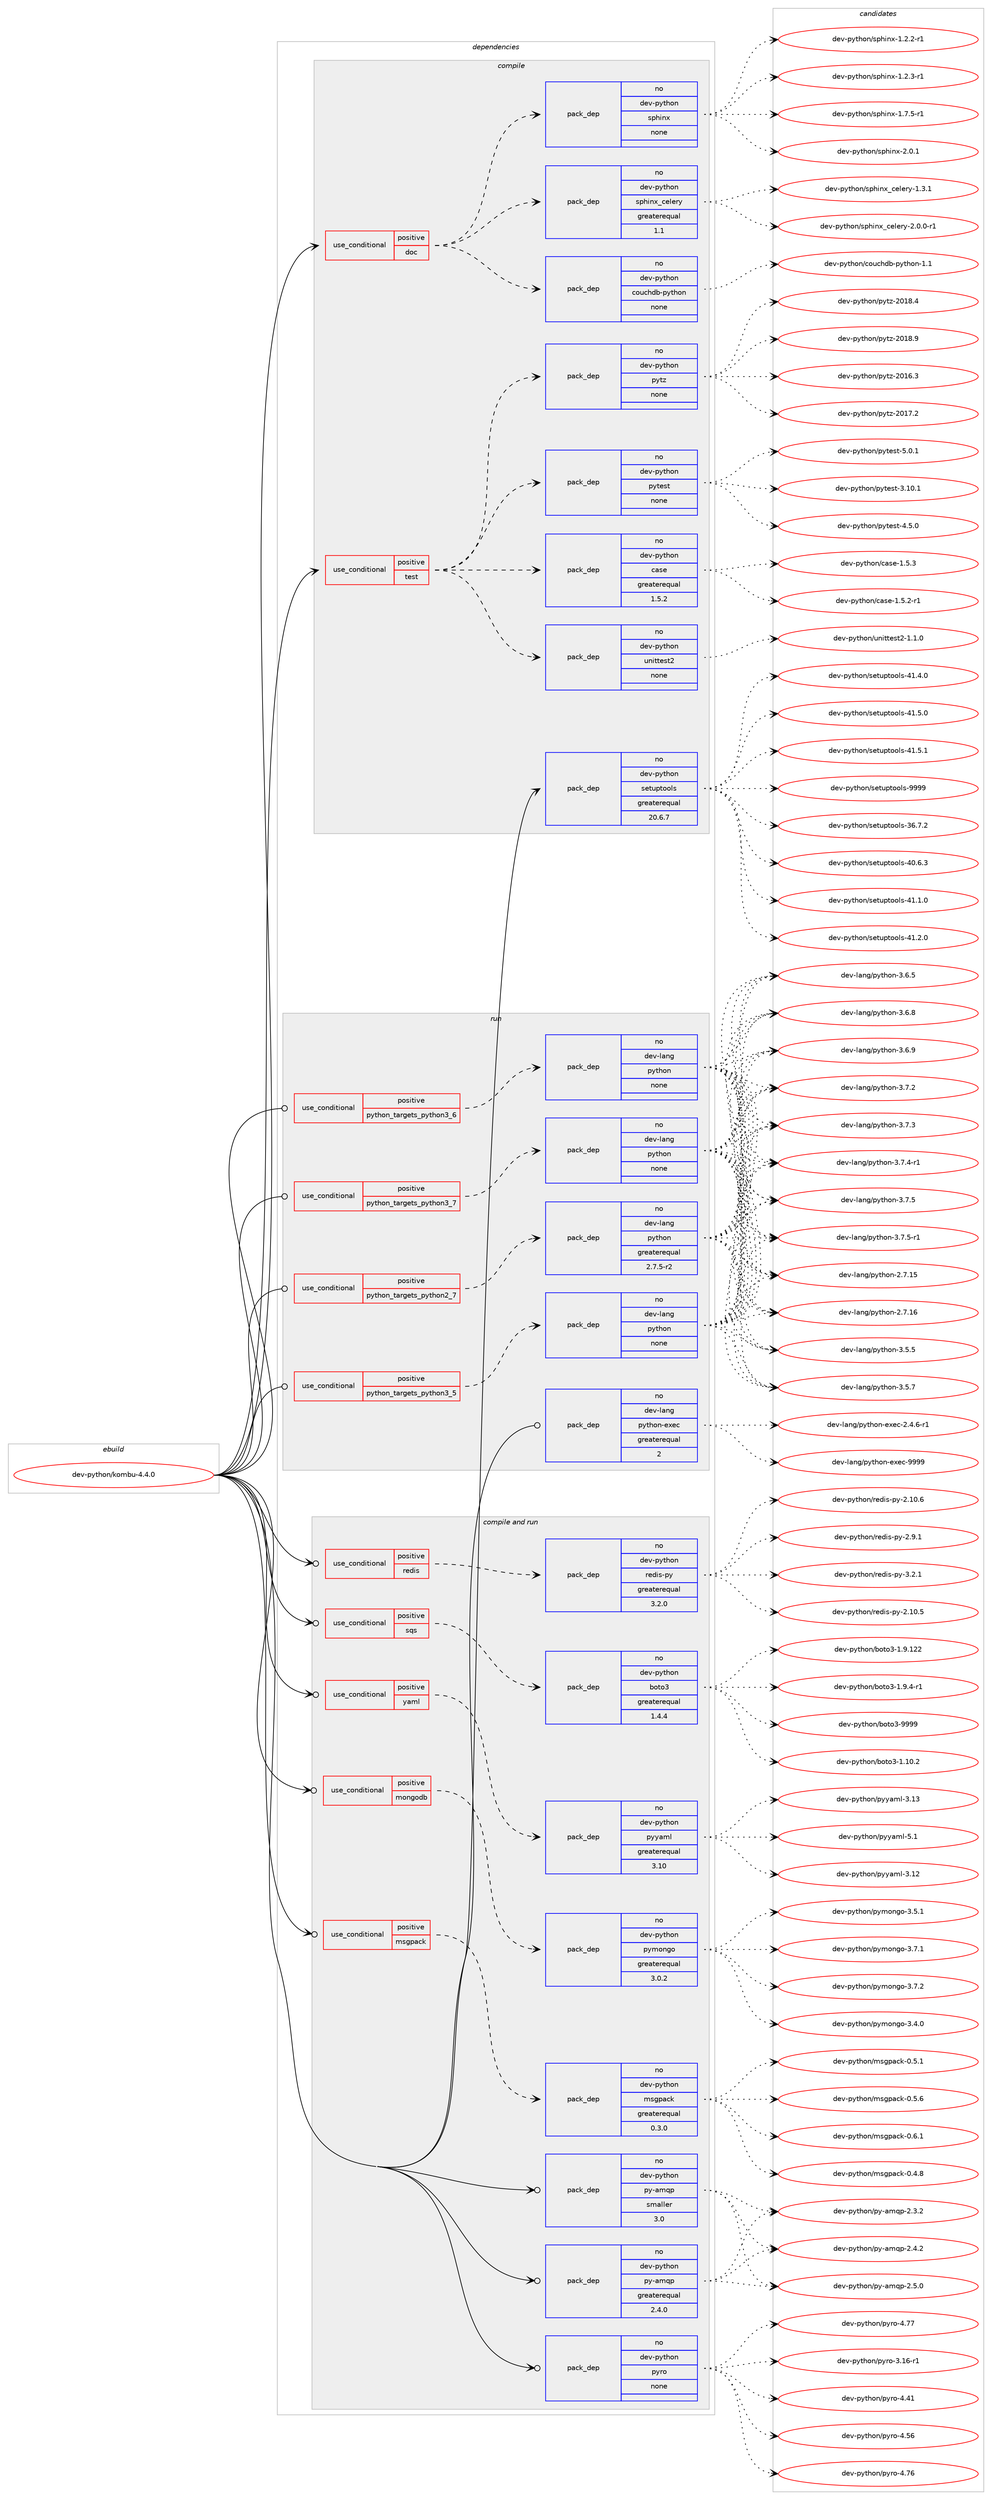 digraph prolog {

# *************
# Graph options
# *************

newrank=true;
concentrate=true;
compound=true;
graph [rankdir=LR,fontname=Helvetica,fontsize=10,ranksep=1.5];#, ranksep=2.5, nodesep=0.2];
edge  [arrowhead=vee];
node  [fontname=Helvetica,fontsize=10];

# **********
# The ebuild
# **********

subgraph cluster_leftcol {
color=gray;
rank=same;
label=<<i>ebuild</i>>;
id [label="dev-python/kombu-4.4.0", color=red, width=4, href="../dev-python/kombu-4.4.0.svg"];
}

# ****************
# The dependencies
# ****************

subgraph cluster_midcol {
color=gray;
label=<<i>dependencies</i>>;
subgraph cluster_compile {
fillcolor="#eeeeee";
style=filled;
label=<<i>compile</i>>;
subgraph cond141830 {
dependency612537 [label=<<TABLE BORDER="0" CELLBORDER="1" CELLSPACING="0" CELLPADDING="4"><TR><TD ROWSPAN="3" CELLPADDING="10">use_conditional</TD></TR><TR><TD>positive</TD></TR><TR><TD>doc</TD></TR></TABLE>>, shape=none, color=red];
subgraph pack458903 {
dependency612538 [label=<<TABLE BORDER="0" CELLBORDER="1" CELLSPACING="0" CELLPADDING="4" WIDTH="220"><TR><TD ROWSPAN="6" CELLPADDING="30">pack_dep</TD></TR><TR><TD WIDTH="110">no</TD></TR><TR><TD>dev-python</TD></TR><TR><TD>sphinx</TD></TR><TR><TD>none</TD></TR><TR><TD></TD></TR></TABLE>>, shape=none, color=blue];
}
dependency612537:e -> dependency612538:w [weight=20,style="dashed",arrowhead="vee"];
subgraph pack458904 {
dependency612539 [label=<<TABLE BORDER="0" CELLBORDER="1" CELLSPACING="0" CELLPADDING="4" WIDTH="220"><TR><TD ROWSPAN="6" CELLPADDING="30">pack_dep</TD></TR><TR><TD WIDTH="110">no</TD></TR><TR><TD>dev-python</TD></TR><TR><TD>couchdb-python</TD></TR><TR><TD>none</TD></TR><TR><TD></TD></TR></TABLE>>, shape=none, color=blue];
}
dependency612537:e -> dependency612539:w [weight=20,style="dashed",arrowhead="vee"];
subgraph pack458905 {
dependency612540 [label=<<TABLE BORDER="0" CELLBORDER="1" CELLSPACING="0" CELLPADDING="4" WIDTH="220"><TR><TD ROWSPAN="6" CELLPADDING="30">pack_dep</TD></TR><TR><TD WIDTH="110">no</TD></TR><TR><TD>dev-python</TD></TR><TR><TD>sphinx_celery</TD></TR><TR><TD>greaterequal</TD></TR><TR><TD>1.1</TD></TR></TABLE>>, shape=none, color=blue];
}
dependency612537:e -> dependency612540:w [weight=20,style="dashed",arrowhead="vee"];
}
id:e -> dependency612537:w [weight=20,style="solid",arrowhead="vee"];
subgraph cond141831 {
dependency612541 [label=<<TABLE BORDER="0" CELLBORDER="1" CELLSPACING="0" CELLPADDING="4"><TR><TD ROWSPAN="3" CELLPADDING="10">use_conditional</TD></TR><TR><TD>positive</TD></TR><TR><TD>test</TD></TR></TABLE>>, shape=none, color=red];
subgraph pack458906 {
dependency612542 [label=<<TABLE BORDER="0" CELLBORDER="1" CELLSPACING="0" CELLPADDING="4" WIDTH="220"><TR><TD ROWSPAN="6" CELLPADDING="30">pack_dep</TD></TR><TR><TD WIDTH="110">no</TD></TR><TR><TD>dev-python</TD></TR><TR><TD>case</TD></TR><TR><TD>greaterequal</TD></TR><TR><TD>1.5.2</TD></TR></TABLE>>, shape=none, color=blue];
}
dependency612541:e -> dependency612542:w [weight=20,style="dashed",arrowhead="vee"];
subgraph pack458907 {
dependency612543 [label=<<TABLE BORDER="0" CELLBORDER="1" CELLSPACING="0" CELLPADDING="4" WIDTH="220"><TR><TD ROWSPAN="6" CELLPADDING="30">pack_dep</TD></TR><TR><TD WIDTH="110">no</TD></TR><TR><TD>dev-python</TD></TR><TR><TD>pytest</TD></TR><TR><TD>none</TD></TR><TR><TD></TD></TR></TABLE>>, shape=none, color=blue];
}
dependency612541:e -> dependency612543:w [weight=20,style="dashed",arrowhead="vee"];
subgraph pack458908 {
dependency612544 [label=<<TABLE BORDER="0" CELLBORDER="1" CELLSPACING="0" CELLPADDING="4" WIDTH="220"><TR><TD ROWSPAN="6" CELLPADDING="30">pack_dep</TD></TR><TR><TD WIDTH="110">no</TD></TR><TR><TD>dev-python</TD></TR><TR><TD>pytz</TD></TR><TR><TD>none</TD></TR><TR><TD></TD></TR></TABLE>>, shape=none, color=blue];
}
dependency612541:e -> dependency612544:w [weight=20,style="dashed",arrowhead="vee"];
subgraph pack458909 {
dependency612545 [label=<<TABLE BORDER="0" CELLBORDER="1" CELLSPACING="0" CELLPADDING="4" WIDTH="220"><TR><TD ROWSPAN="6" CELLPADDING="30">pack_dep</TD></TR><TR><TD WIDTH="110">no</TD></TR><TR><TD>dev-python</TD></TR><TR><TD>unittest2</TD></TR><TR><TD>none</TD></TR><TR><TD></TD></TR></TABLE>>, shape=none, color=blue];
}
dependency612541:e -> dependency612545:w [weight=20,style="dashed",arrowhead="vee"];
}
id:e -> dependency612541:w [weight=20,style="solid",arrowhead="vee"];
subgraph pack458910 {
dependency612546 [label=<<TABLE BORDER="0" CELLBORDER="1" CELLSPACING="0" CELLPADDING="4" WIDTH="220"><TR><TD ROWSPAN="6" CELLPADDING="30">pack_dep</TD></TR><TR><TD WIDTH="110">no</TD></TR><TR><TD>dev-python</TD></TR><TR><TD>setuptools</TD></TR><TR><TD>greaterequal</TD></TR><TR><TD>20.6.7</TD></TR></TABLE>>, shape=none, color=blue];
}
id:e -> dependency612546:w [weight=20,style="solid",arrowhead="vee"];
}
subgraph cluster_compileandrun {
fillcolor="#eeeeee";
style=filled;
label=<<i>compile and run</i>>;
subgraph cond141832 {
dependency612547 [label=<<TABLE BORDER="0" CELLBORDER="1" CELLSPACING="0" CELLPADDING="4"><TR><TD ROWSPAN="3" CELLPADDING="10">use_conditional</TD></TR><TR><TD>positive</TD></TR><TR><TD>mongodb</TD></TR></TABLE>>, shape=none, color=red];
subgraph pack458911 {
dependency612548 [label=<<TABLE BORDER="0" CELLBORDER="1" CELLSPACING="0" CELLPADDING="4" WIDTH="220"><TR><TD ROWSPAN="6" CELLPADDING="30">pack_dep</TD></TR><TR><TD WIDTH="110">no</TD></TR><TR><TD>dev-python</TD></TR><TR><TD>pymongo</TD></TR><TR><TD>greaterequal</TD></TR><TR><TD>3.0.2</TD></TR></TABLE>>, shape=none, color=blue];
}
dependency612547:e -> dependency612548:w [weight=20,style="dashed",arrowhead="vee"];
}
id:e -> dependency612547:w [weight=20,style="solid",arrowhead="odotvee"];
subgraph cond141833 {
dependency612549 [label=<<TABLE BORDER="0" CELLBORDER="1" CELLSPACING="0" CELLPADDING="4"><TR><TD ROWSPAN="3" CELLPADDING="10">use_conditional</TD></TR><TR><TD>positive</TD></TR><TR><TD>msgpack</TD></TR></TABLE>>, shape=none, color=red];
subgraph pack458912 {
dependency612550 [label=<<TABLE BORDER="0" CELLBORDER="1" CELLSPACING="0" CELLPADDING="4" WIDTH="220"><TR><TD ROWSPAN="6" CELLPADDING="30">pack_dep</TD></TR><TR><TD WIDTH="110">no</TD></TR><TR><TD>dev-python</TD></TR><TR><TD>msgpack</TD></TR><TR><TD>greaterequal</TD></TR><TR><TD>0.3.0</TD></TR></TABLE>>, shape=none, color=blue];
}
dependency612549:e -> dependency612550:w [weight=20,style="dashed",arrowhead="vee"];
}
id:e -> dependency612549:w [weight=20,style="solid",arrowhead="odotvee"];
subgraph cond141834 {
dependency612551 [label=<<TABLE BORDER="0" CELLBORDER="1" CELLSPACING="0" CELLPADDING="4"><TR><TD ROWSPAN="3" CELLPADDING="10">use_conditional</TD></TR><TR><TD>positive</TD></TR><TR><TD>redis</TD></TR></TABLE>>, shape=none, color=red];
subgraph pack458913 {
dependency612552 [label=<<TABLE BORDER="0" CELLBORDER="1" CELLSPACING="0" CELLPADDING="4" WIDTH="220"><TR><TD ROWSPAN="6" CELLPADDING="30">pack_dep</TD></TR><TR><TD WIDTH="110">no</TD></TR><TR><TD>dev-python</TD></TR><TR><TD>redis-py</TD></TR><TR><TD>greaterequal</TD></TR><TR><TD>3.2.0</TD></TR></TABLE>>, shape=none, color=blue];
}
dependency612551:e -> dependency612552:w [weight=20,style="dashed",arrowhead="vee"];
}
id:e -> dependency612551:w [weight=20,style="solid",arrowhead="odotvee"];
subgraph cond141835 {
dependency612553 [label=<<TABLE BORDER="0" CELLBORDER="1" CELLSPACING="0" CELLPADDING="4"><TR><TD ROWSPAN="3" CELLPADDING="10">use_conditional</TD></TR><TR><TD>positive</TD></TR><TR><TD>sqs</TD></TR></TABLE>>, shape=none, color=red];
subgraph pack458914 {
dependency612554 [label=<<TABLE BORDER="0" CELLBORDER="1" CELLSPACING="0" CELLPADDING="4" WIDTH="220"><TR><TD ROWSPAN="6" CELLPADDING="30">pack_dep</TD></TR><TR><TD WIDTH="110">no</TD></TR><TR><TD>dev-python</TD></TR><TR><TD>boto3</TD></TR><TR><TD>greaterequal</TD></TR><TR><TD>1.4.4</TD></TR></TABLE>>, shape=none, color=blue];
}
dependency612553:e -> dependency612554:w [weight=20,style="dashed",arrowhead="vee"];
}
id:e -> dependency612553:w [weight=20,style="solid",arrowhead="odotvee"];
subgraph cond141836 {
dependency612555 [label=<<TABLE BORDER="0" CELLBORDER="1" CELLSPACING="0" CELLPADDING="4"><TR><TD ROWSPAN="3" CELLPADDING="10">use_conditional</TD></TR><TR><TD>positive</TD></TR><TR><TD>yaml</TD></TR></TABLE>>, shape=none, color=red];
subgraph pack458915 {
dependency612556 [label=<<TABLE BORDER="0" CELLBORDER="1" CELLSPACING="0" CELLPADDING="4" WIDTH="220"><TR><TD ROWSPAN="6" CELLPADDING="30">pack_dep</TD></TR><TR><TD WIDTH="110">no</TD></TR><TR><TD>dev-python</TD></TR><TR><TD>pyyaml</TD></TR><TR><TD>greaterequal</TD></TR><TR><TD>3.10</TD></TR></TABLE>>, shape=none, color=blue];
}
dependency612555:e -> dependency612556:w [weight=20,style="dashed",arrowhead="vee"];
}
id:e -> dependency612555:w [weight=20,style="solid",arrowhead="odotvee"];
subgraph pack458916 {
dependency612557 [label=<<TABLE BORDER="0" CELLBORDER="1" CELLSPACING="0" CELLPADDING="4" WIDTH="220"><TR><TD ROWSPAN="6" CELLPADDING="30">pack_dep</TD></TR><TR><TD WIDTH="110">no</TD></TR><TR><TD>dev-python</TD></TR><TR><TD>py-amqp</TD></TR><TR><TD>greaterequal</TD></TR><TR><TD>2.4.0</TD></TR></TABLE>>, shape=none, color=blue];
}
id:e -> dependency612557:w [weight=20,style="solid",arrowhead="odotvee"];
subgraph pack458917 {
dependency612558 [label=<<TABLE BORDER="0" CELLBORDER="1" CELLSPACING="0" CELLPADDING="4" WIDTH="220"><TR><TD ROWSPAN="6" CELLPADDING="30">pack_dep</TD></TR><TR><TD WIDTH="110">no</TD></TR><TR><TD>dev-python</TD></TR><TR><TD>py-amqp</TD></TR><TR><TD>smaller</TD></TR><TR><TD>3.0</TD></TR></TABLE>>, shape=none, color=blue];
}
id:e -> dependency612558:w [weight=20,style="solid",arrowhead="odotvee"];
subgraph pack458918 {
dependency612559 [label=<<TABLE BORDER="0" CELLBORDER="1" CELLSPACING="0" CELLPADDING="4" WIDTH="220"><TR><TD ROWSPAN="6" CELLPADDING="30">pack_dep</TD></TR><TR><TD WIDTH="110">no</TD></TR><TR><TD>dev-python</TD></TR><TR><TD>pyro</TD></TR><TR><TD>none</TD></TR><TR><TD></TD></TR></TABLE>>, shape=none, color=blue];
}
id:e -> dependency612559:w [weight=20,style="solid",arrowhead="odotvee"];
}
subgraph cluster_run {
fillcolor="#eeeeee";
style=filled;
label=<<i>run</i>>;
subgraph cond141837 {
dependency612560 [label=<<TABLE BORDER="0" CELLBORDER="1" CELLSPACING="0" CELLPADDING="4"><TR><TD ROWSPAN="3" CELLPADDING="10">use_conditional</TD></TR><TR><TD>positive</TD></TR><TR><TD>python_targets_python2_7</TD></TR></TABLE>>, shape=none, color=red];
subgraph pack458919 {
dependency612561 [label=<<TABLE BORDER="0" CELLBORDER="1" CELLSPACING="0" CELLPADDING="4" WIDTH="220"><TR><TD ROWSPAN="6" CELLPADDING="30">pack_dep</TD></TR><TR><TD WIDTH="110">no</TD></TR><TR><TD>dev-lang</TD></TR><TR><TD>python</TD></TR><TR><TD>greaterequal</TD></TR><TR><TD>2.7.5-r2</TD></TR></TABLE>>, shape=none, color=blue];
}
dependency612560:e -> dependency612561:w [weight=20,style="dashed",arrowhead="vee"];
}
id:e -> dependency612560:w [weight=20,style="solid",arrowhead="odot"];
subgraph cond141838 {
dependency612562 [label=<<TABLE BORDER="0" CELLBORDER="1" CELLSPACING="0" CELLPADDING="4"><TR><TD ROWSPAN="3" CELLPADDING="10">use_conditional</TD></TR><TR><TD>positive</TD></TR><TR><TD>python_targets_python3_5</TD></TR></TABLE>>, shape=none, color=red];
subgraph pack458920 {
dependency612563 [label=<<TABLE BORDER="0" CELLBORDER="1" CELLSPACING="0" CELLPADDING="4" WIDTH="220"><TR><TD ROWSPAN="6" CELLPADDING="30">pack_dep</TD></TR><TR><TD WIDTH="110">no</TD></TR><TR><TD>dev-lang</TD></TR><TR><TD>python</TD></TR><TR><TD>none</TD></TR><TR><TD></TD></TR></TABLE>>, shape=none, color=blue];
}
dependency612562:e -> dependency612563:w [weight=20,style="dashed",arrowhead="vee"];
}
id:e -> dependency612562:w [weight=20,style="solid",arrowhead="odot"];
subgraph cond141839 {
dependency612564 [label=<<TABLE BORDER="0" CELLBORDER="1" CELLSPACING="0" CELLPADDING="4"><TR><TD ROWSPAN="3" CELLPADDING="10">use_conditional</TD></TR><TR><TD>positive</TD></TR><TR><TD>python_targets_python3_6</TD></TR></TABLE>>, shape=none, color=red];
subgraph pack458921 {
dependency612565 [label=<<TABLE BORDER="0" CELLBORDER="1" CELLSPACING="0" CELLPADDING="4" WIDTH="220"><TR><TD ROWSPAN="6" CELLPADDING="30">pack_dep</TD></TR><TR><TD WIDTH="110">no</TD></TR><TR><TD>dev-lang</TD></TR><TR><TD>python</TD></TR><TR><TD>none</TD></TR><TR><TD></TD></TR></TABLE>>, shape=none, color=blue];
}
dependency612564:e -> dependency612565:w [weight=20,style="dashed",arrowhead="vee"];
}
id:e -> dependency612564:w [weight=20,style="solid",arrowhead="odot"];
subgraph cond141840 {
dependency612566 [label=<<TABLE BORDER="0" CELLBORDER="1" CELLSPACING="0" CELLPADDING="4"><TR><TD ROWSPAN="3" CELLPADDING="10">use_conditional</TD></TR><TR><TD>positive</TD></TR><TR><TD>python_targets_python3_7</TD></TR></TABLE>>, shape=none, color=red];
subgraph pack458922 {
dependency612567 [label=<<TABLE BORDER="0" CELLBORDER="1" CELLSPACING="0" CELLPADDING="4" WIDTH="220"><TR><TD ROWSPAN="6" CELLPADDING="30">pack_dep</TD></TR><TR><TD WIDTH="110">no</TD></TR><TR><TD>dev-lang</TD></TR><TR><TD>python</TD></TR><TR><TD>none</TD></TR><TR><TD></TD></TR></TABLE>>, shape=none, color=blue];
}
dependency612566:e -> dependency612567:w [weight=20,style="dashed",arrowhead="vee"];
}
id:e -> dependency612566:w [weight=20,style="solid",arrowhead="odot"];
subgraph pack458923 {
dependency612568 [label=<<TABLE BORDER="0" CELLBORDER="1" CELLSPACING="0" CELLPADDING="4" WIDTH="220"><TR><TD ROWSPAN="6" CELLPADDING="30">pack_dep</TD></TR><TR><TD WIDTH="110">no</TD></TR><TR><TD>dev-lang</TD></TR><TR><TD>python-exec</TD></TR><TR><TD>greaterequal</TD></TR><TR><TD>2</TD></TR></TABLE>>, shape=none, color=blue];
}
id:e -> dependency612568:w [weight=20,style="solid",arrowhead="odot"];
}
}

# **************
# The candidates
# **************

subgraph cluster_choices {
rank=same;
color=gray;
label=<<i>candidates</i>>;

subgraph choice458903 {
color=black;
nodesep=1;
choice10010111845112121116104111110471151121041051101204549465046504511449 [label="dev-python/sphinx-1.2.2-r1", color=red, width=4,href="../dev-python/sphinx-1.2.2-r1.svg"];
choice10010111845112121116104111110471151121041051101204549465046514511449 [label="dev-python/sphinx-1.2.3-r1", color=red, width=4,href="../dev-python/sphinx-1.2.3-r1.svg"];
choice10010111845112121116104111110471151121041051101204549465546534511449 [label="dev-python/sphinx-1.7.5-r1", color=red, width=4,href="../dev-python/sphinx-1.7.5-r1.svg"];
choice1001011184511212111610411111047115112104105110120455046484649 [label="dev-python/sphinx-2.0.1", color=red, width=4,href="../dev-python/sphinx-2.0.1.svg"];
dependency612538:e -> choice10010111845112121116104111110471151121041051101204549465046504511449:w [style=dotted,weight="100"];
dependency612538:e -> choice10010111845112121116104111110471151121041051101204549465046514511449:w [style=dotted,weight="100"];
dependency612538:e -> choice10010111845112121116104111110471151121041051101204549465546534511449:w [style=dotted,weight="100"];
dependency612538:e -> choice1001011184511212111610411111047115112104105110120455046484649:w [style=dotted,weight="100"];
}
subgraph choice458904 {
color=black;
nodesep=1;
choice10010111845112121116104111110479911111799104100984511212111610411111045494649 [label="dev-python/couchdb-python-1.1", color=red, width=4,href="../dev-python/couchdb-python-1.1.svg"];
dependency612539:e -> choice10010111845112121116104111110479911111799104100984511212111610411111045494649:w [style=dotted,weight="100"];
}
subgraph choice458905 {
color=black;
nodesep=1;
choice10010111845112121116104111110471151121041051101209599101108101114121454946514649 [label="dev-python/sphinx_celery-1.3.1", color=red, width=4,href="../dev-python/sphinx_celery-1.3.1.svg"];
choice100101118451121211161041111104711511210410511012095991011081011141214550464846484511449 [label="dev-python/sphinx_celery-2.0.0-r1", color=red, width=4,href="../dev-python/sphinx_celery-2.0.0-r1.svg"];
dependency612540:e -> choice10010111845112121116104111110471151121041051101209599101108101114121454946514649:w [style=dotted,weight="100"];
dependency612540:e -> choice100101118451121211161041111104711511210410511012095991011081011141214550464846484511449:w [style=dotted,weight="100"];
}
subgraph choice458906 {
color=black;
nodesep=1;
choice100101118451121211161041111104799971151014549465346504511449 [label="dev-python/case-1.5.2-r1", color=red, width=4,href="../dev-python/case-1.5.2-r1.svg"];
choice10010111845112121116104111110479997115101454946534651 [label="dev-python/case-1.5.3", color=red, width=4,href="../dev-python/case-1.5.3.svg"];
dependency612542:e -> choice100101118451121211161041111104799971151014549465346504511449:w [style=dotted,weight="100"];
dependency612542:e -> choice10010111845112121116104111110479997115101454946534651:w [style=dotted,weight="100"];
}
subgraph choice458907 {
color=black;
nodesep=1;
choice100101118451121211161041111104711212111610111511645514649484649 [label="dev-python/pytest-3.10.1", color=red, width=4,href="../dev-python/pytest-3.10.1.svg"];
choice1001011184511212111610411111047112121116101115116455246534648 [label="dev-python/pytest-4.5.0", color=red, width=4,href="../dev-python/pytest-4.5.0.svg"];
choice1001011184511212111610411111047112121116101115116455346484649 [label="dev-python/pytest-5.0.1", color=red, width=4,href="../dev-python/pytest-5.0.1.svg"];
dependency612543:e -> choice100101118451121211161041111104711212111610111511645514649484649:w [style=dotted,weight="100"];
dependency612543:e -> choice1001011184511212111610411111047112121116101115116455246534648:w [style=dotted,weight="100"];
dependency612543:e -> choice1001011184511212111610411111047112121116101115116455346484649:w [style=dotted,weight="100"];
}
subgraph choice458908 {
color=black;
nodesep=1;
choice100101118451121211161041111104711212111612245504849544651 [label="dev-python/pytz-2016.3", color=red, width=4,href="../dev-python/pytz-2016.3.svg"];
choice100101118451121211161041111104711212111612245504849554650 [label="dev-python/pytz-2017.2", color=red, width=4,href="../dev-python/pytz-2017.2.svg"];
choice100101118451121211161041111104711212111612245504849564652 [label="dev-python/pytz-2018.4", color=red, width=4,href="../dev-python/pytz-2018.4.svg"];
choice100101118451121211161041111104711212111612245504849564657 [label="dev-python/pytz-2018.9", color=red, width=4,href="../dev-python/pytz-2018.9.svg"];
dependency612544:e -> choice100101118451121211161041111104711212111612245504849544651:w [style=dotted,weight="100"];
dependency612544:e -> choice100101118451121211161041111104711212111612245504849554650:w [style=dotted,weight="100"];
dependency612544:e -> choice100101118451121211161041111104711212111612245504849564652:w [style=dotted,weight="100"];
dependency612544:e -> choice100101118451121211161041111104711212111612245504849564657:w [style=dotted,weight="100"];
}
subgraph choice458909 {
color=black;
nodesep=1;
choice100101118451121211161041111104711711010511611610111511650454946494648 [label="dev-python/unittest2-1.1.0", color=red, width=4,href="../dev-python/unittest2-1.1.0.svg"];
dependency612545:e -> choice100101118451121211161041111104711711010511611610111511650454946494648:w [style=dotted,weight="100"];
}
subgraph choice458910 {
color=black;
nodesep=1;
choice100101118451121211161041111104711510111611711211611111110811545515446554650 [label="dev-python/setuptools-36.7.2", color=red, width=4,href="../dev-python/setuptools-36.7.2.svg"];
choice100101118451121211161041111104711510111611711211611111110811545524846544651 [label="dev-python/setuptools-40.6.3", color=red, width=4,href="../dev-python/setuptools-40.6.3.svg"];
choice100101118451121211161041111104711510111611711211611111110811545524946494648 [label="dev-python/setuptools-41.1.0", color=red, width=4,href="../dev-python/setuptools-41.1.0.svg"];
choice100101118451121211161041111104711510111611711211611111110811545524946504648 [label="dev-python/setuptools-41.2.0", color=red, width=4,href="../dev-python/setuptools-41.2.0.svg"];
choice100101118451121211161041111104711510111611711211611111110811545524946524648 [label="dev-python/setuptools-41.4.0", color=red, width=4,href="../dev-python/setuptools-41.4.0.svg"];
choice100101118451121211161041111104711510111611711211611111110811545524946534648 [label="dev-python/setuptools-41.5.0", color=red, width=4,href="../dev-python/setuptools-41.5.0.svg"];
choice100101118451121211161041111104711510111611711211611111110811545524946534649 [label="dev-python/setuptools-41.5.1", color=red, width=4,href="../dev-python/setuptools-41.5.1.svg"];
choice10010111845112121116104111110471151011161171121161111111081154557575757 [label="dev-python/setuptools-9999", color=red, width=4,href="../dev-python/setuptools-9999.svg"];
dependency612546:e -> choice100101118451121211161041111104711510111611711211611111110811545515446554650:w [style=dotted,weight="100"];
dependency612546:e -> choice100101118451121211161041111104711510111611711211611111110811545524846544651:w [style=dotted,weight="100"];
dependency612546:e -> choice100101118451121211161041111104711510111611711211611111110811545524946494648:w [style=dotted,weight="100"];
dependency612546:e -> choice100101118451121211161041111104711510111611711211611111110811545524946504648:w [style=dotted,weight="100"];
dependency612546:e -> choice100101118451121211161041111104711510111611711211611111110811545524946524648:w [style=dotted,weight="100"];
dependency612546:e -> choice100101118451121211161041111104711510111611711211611111110811545524946534648:w [style=dotted,weight="100"];
dependency612546:e -> choice100101118451121211161041111104711510111611711211611111110811545524946534649:w [style=dotted,weight="100"];
dependency612546:e -> choice10010111845112121116104111110471151011161171121161111111081154557575757:w [style=dotted,weight="100"];
}
subgraph choice458911 {
color=black;
nodesep=1;
choice1001011184511212111610411111047112121109111110103111455146524648 [label="dev-python/pymongo-3.4.0", color=red, width=4,href="../dev-python/pymongo-3.4.0.svg"];
choice1001011184511212111610411111047112121109111110103111455146534649 [label="dev-python/pymongo-3.5.1", color=red, width=4,href="../dev-python/pymongo-3.5.1.svg"];
choice1001011184511212111610411111047112121109111110103111455146554649 [label="dev-python/pymongo-3.7.1", color=red, width=4,href="../dev-python/pymongo-3.7.1.svg"];
choice1001011184511212111610411111047112121109111110103111455146554650 [label="dev-python/pymongo-3.7.2", color=red, width=4,href="../dev-python/pymongo-3.7.2.svg"];
dependency612548:e -> choice1001011184511212111610411111047112121109111110103111455146524648:w [style=dotted,weight="100"];
dependency612548:e -> choice1001011184511212111610411111047112121109111110103111455146534649:w [style=dotted,weight="100"];
dependency612548:e -> choice1001011184511212111610411111047112121109111110103111455146554649:w [style=dotted,weight="100"];
dependency612548:e -> choice1001011184511212111610411111047112121109111110103111455146554650:w [style=dotted,weight="100"];
}
subgraph choice458912 {
color=black;
nodesep=1;
choice10010111845112121116104111110471091151031129799107454846524656 [label="dev-python/msgpack-0.4.8", color=red, width=4,href="../dev-python/msgpack-0.4.8.svg"];
choice10010111845112121116104111110471091151031129799107454846534649 [label="dev-python/msgpack-0.5.1", color=red, width=4,href="../dev-python/msgpack-0.5.1.svg"];
choice10010111845112121116104111110471091151031129799107454846534654 [label="dev-python/msgpack-0.5.6", color=red, width=4,href="../dev-python/msgpack-0.5.6.svg"];
choice10010111845112121116104111110471091151031129799107454846544649 [label="dev-python/msgpack-0.6.1", color=red, width=4,href="../dev-python/msgpack-0.6.1.svg"];
dependency612550:e -> choice10010111845112121116104111110471091151031129799107454846524656:w [style=dotted,weight="100"];
dependency612550:e -> choice10010111845112121116104111110471091151031129799107454846534649:w [style=dotted,weight="100"];
dependency612550:e -> choice10010111845112121116104111110471091151031129799107454846534654:w [style=dotted,weight="100"];
dependency612550:e -> choice10010111845112121116104111110471091151031129799107454846544649:w [style=dotted,weight="100"];
}
subgraph choice458913 {
color=black;
nodesep=1;
choice10010111845112121116104111110471141011001051154511212145504649484653 [label="dev-python/redis-py-2.10.5", color=red, width=4,href="../dev-python/redis-py-2.10.5.svg"];
choice10010111845112121116104111110471141011001051154511212145504649484654 [label="dev-python/redis-py-2.10.6", color=red, width=4,href="../dev-python/redis-py-2.10.6.svg"];
choice100101118451121211161041111104711410110010511545112121455046574649 [label="dev-python/redis-py-2.9.1", color=red, width=4,href="../dev-python/redis-py-2.9.1.svg"];
choice100101118451121211161041111104711410110010511545112121455146504649 [label="dev-python/redis-py-3.2.1", color=red, width=4,href="../dev-python/redis-py-3.2.1.svg"];
dependency612552:e -> choice10010111845112121116104111110471141011001051154511212145504649484653:w [style=dotted,weight="100"];
dependency612552:e -> choice10010111845112121116104111110471141011001051154511212145504649484654:w [style=dotted,weight="100"];
dependency612552:e -> choice100101118451121211161041111104711410110010511545112121455046574649:w [style=dotted,weight="100"];
dependency612552:e -> choice100101118451121211161041111104711410110010511545112121455146504649:w [style=dotted,weight="100"];
}
subgraph choice458914 {
color=black;
nodesep=1;
choice1001011184511212111610411111047981111161115145494649484650 [label="dev-python/boto3-1.10.2", color=red, width=4,href="../dev-python/boto3-1.10.2.svg"];
choice100101118451121211161041111104798111116111514549465746495050 [label="dev-python/boto3-1.9.122", color=red, width=4,href="../dev-python/boto3-1.9.122.svg"];
choice100101118451121211161041111104798111116111514549465746524511449 [label="dev-python/boto3-1.9.4-r1", color=red, width=4,href="../dev-python/boto3-1.9.4-r1.svg"];
choice100101118451121211161041111104798111116111514557575757 [label="dev-python/boto3-9999", color=red, width=4,href="../dev-python/boto3-9999.svg"];
dependency612554:e -> choice1001011184511212111610411111047981111161115145494649484650:w [style=dotted,weight="100"];
dependency612554:e -> choice100101118451121211161041111104798111116111514549465746495050:w [style=dotted,weight="100"];
dependency612554:e -> choice100101118451121211161041111104798111116111514549465746524511449:w [style=dotted,weight="100"];
dependency612554:e -> choice100101118451121211161041111104798111116111514557575757:w [style=dotted,weight="100"];
}
subgraph choice458915 {
color=black;
nodesep=1;
choice1001011184511212111610411111047112121121971091084551464950 [label="dev-python/pyyaml-3.12", color=red, width=4,href="../dev-python/pyyaml-3.12.svg"];
choice1001011184511212111610411111047112121121971091084551464951 [label="dev-python/pyyaml-3.13", color=red, width=4,href="../dev-python/pyyaml-3.13.svg"];
choice10010111845112121116104111110471121211219710910845534649 [label="dev-python/pyyaml-5.1", color=red, width=4,href="../dev-python/pyyaml-5.1.svg"];
dependency612556:e -> choice1001011184511212111610411111047112121121971091084551464950:w [style=dotted,weight="100"];
dependency612556:e -> choice1001011184511212111610411111047112121121971091084551464951:w [style=dotted,weight="100"];
dependency612556:e -> choice10010111845112121116104111110471121211219710910845534649:w [style=dotted,weight="100"];
}
subgraph choice458916 {
color=black;
nodesep=1;
choice10010111845112121116104111110471121214597109113112455046514650 [label="dev-python/py-amqp-2.3.2", color=red, width=4,href="../dev-python/py-amqp-2.3.2.svg"];
choice10010111845112121116104111110471121214597109113112455046524650 [label="dev-python/py-amqp-2.4.2", color=red, width=4,href="../dev-python/py-amqp-2.4.2.svg"];
choice10010111845112121116104111110471121214597109113112455046534648 [label="dev-python/py-amqp-2.5.0", color=red, width=4,href="../dev-python/py-amqp-2.5.0.svg"];
dependency612557:e -> choice10010111845112121116104111110471121214597109113112455046514650:w [style=dotted,weight="100"];
dependency612557:e -> choice10010111845112121116104111110471121214597109113112455046524650:w [style=dotted,weight="100"];
dependency612557:e -> choice10010111845112121116104111110471121214597109113112455046534648:w [style=dotted,weight="100"];
}
subgraph choice458917 {
color=black;
nodesep=1;
choice10010111845112121116104111110471121214597109113112455046514650 [label="dev-python/py-amqp-2.3.2", color=red, width=4,href="../dev-python/py-amqp-2.3.2.svg"];
choice10010111845112121116104111110471121214597109113112455046524650 [label="dev-python/py-amqp-2.4.2", color=red, width=4,href="../dev-python/py-amqp-2.4.2.svg"];
choice10010111845112121116104111110471121214597109113112455046534648 [label="dev-python/py-amqp-2.5.0", color=red, width=4,href="../dev-python/py-amqp-2.5.0.svg"];
dependency612558:e -> choice10010111845112121116104111110471121214597109113112455046514650:w [style=dotted,weight="100"];
dependency612558:e -> choice10010111845112121116104111110471121214597109113112455046524650:w [style=dotted,weight="100"];
dependency612558:e -> choice10010111845112121116104111110471121214597109113112455046534648:w [style=dotted,weight="100"];
}
subgraph choice458918 {
color=black;
nodesep=1;
choice100101118451121211161041111104711212111411145514649544511449 [label="dev-python/pyro-3.16-r1", color=red, width=4,href="../dev-python/pyro-3.16-r1.svg"];
choice10010111845112121116104111110471121211141114552465249 [label="dev-python/pyro-4.41", color=red, width=4,href="../dev-python/pyro-4.41.svg"];
choice10010111845112121116104111110471121211141114552465354 [label="dev-python/pyro-4.56", color=red, width=4,href="../dev-python/pyro-4.56.svg"];
choice10010111845112121116104111110471121211141114552465554 [label="dev-python/pyro-4.76", color=red, width=4,href="../dev-python/pyro-4.76.svg"];
choice10010111845112121116104111110471121211141114552465555 [label="dev-python/pyro-4.77", color=red, width=4,href="../dev-python/pyro-4.77.svg"];
dependency612559:e -> choice100101118451121211161041111104711212111411145514649544511449:w [style=dotted,weight="100"];
dependency612559:e -> choice10010111845112121116104111110471121211141114552465249:w [style=dotted,weight="100"];
dependency612559:e -> choice10010111845112121116104111110471121211141114552465354:w [style=dotted,weight="100"];
dependency612559:e -> choice10010111845112121116104111110471121211141114552465554:w [style=dotted,weight="100"];
dependency612559:e -> choice10010111845112121116104111110471121211141114552465555:w [style=dotted,weight="100"];
}
subgraph choice458919 {
color=black;
nodesep=1;
choice10010111845108971101034711212111610411111045504655464953 [label="dev-lang/python-2.7.15", color=red, width=4,href="../dev-lang/python-2.7.15.svg"];
choice10010111845108971101034711212111610411111045504655464954 [label="dev-lang/python-2.7.16", color=red, width=4,href="../dev-lang/python-2.7.16.svg"];
choice100101118451089711010347112121116104111110455146534653 [label="dev-lang/python-3.5.5", color=red, width=4,href="../dev-lang/python-3.5.5.svg"];
choice100101118451089711010347112121116104111110455146534655 [label="dev-lang/python-3.5.7", color=red, width=4,href="../dev-lang/python-3.5.7.svg"];
choice100101118451089711010347112121116104111110455146544653 [label="dev-lang/python-3.6.5", color=red, width=4,href="../dev-lang/python-3.6.5.svg"];
choice100101118451089711010347112121116104111110455146544656 [label="dev-lang/python-3.6.8", color=red, width=4,href="../dev-lang/python-3.6.8.svg"];
choice100101118451089711010347112121116104111110455146544657 [label="dev-lang/python-3.6.9", color=red, width=4,href="../dev-lang/python-3.6.9.svg"];
choice100101118451089711010347112121116104111110455146554650 [label="dev-lang/python-3.7.2", color=red, width=4,href="../dev-lang/python-3.7.2.svg"];
choice100101118451089711010347112121116104111110455146554651 [label="dev-lang/python-3.7.3", color=red, width=4,href="../dev-lang/python-3.7.3.svg"];
choice1001011184510897110103471121211161041111104551465546524511449 [label="dev-lang/python-3.7.4-r1", color=red, width=4,href="../dev-lang/python-3.7.4-r1.svg"];
choice100101118451089711010347112121116104111110455146554653 [label="dev-lang/python-3.7.5", color=red, width=4,href="../dev-lang/python-3.7.5.svg"];
choice1001011184510897110103471121211161041111104551465546534511449 [label="dev-lang/python-3.7.5-r1", color=red, width=4,href="../dev-lang/python-3.7.5-r1.svg"];
dependency612561:e -> choice10010111845108971101034711212111610411111045504655464953:w [style=dotted,weight="100"];
dependency612561:e -> choice10010111845108971101034711212111610411111045504655464954:w [style=dotted,weight="100"];
dependency612561:e -> choice100101118451089711010347112121116104111110455146534653:w [style=dotted,weight="100"];
dependency612561:e -> choice100101118451089711010347112121116104111110455146534655:w [style=dotted,weight="100"];
dependency612561:e -> choice100101118451089711010347112121116104111110455146544653:w [style=dotted,weight="100"];
dependency612561:e -> choice100101118451089711010347112121116104111110455146544656:w [style=dotted,weight="100"];
dependency612561:e -> choice100101118451089711010347112121116104111110455146544657:w [style=dotted,weight="100"];
dependency612561:e -> choice100101118451089711010347112121116104111110455146554650:w [style=dotted,weight="100"];
dependency612561:e -> choice100101118451089711010347112121116104111110455146554651:w [style=dotted,weight="100"];
dependency612561:e -> choice1001011184510897110103471121211161041111104551465546524511449:w [style=dotted,weight="100"];
dependency612561:e -> choice100101118451089711010347112121116104111110455146554653:w [style=dotted,weight="100"];
dependency612561:e -> choice1001011184510897110103471121211161041111104551465546534511449:w [style=dotted,weight="100"];
}
subgraph choice458920 {
color=black;
nodesep=1;
choice10010111845108971101034711212111610411111045504655464953 [label="dev-lang/python-2.7.15", color=red, width=4,href="../dev-lang/python-2.7.15.svg"];
choice10010111845108971101034711212111610411111045504655464954 [label="dev-lang/python-2.7.16", color=red, width=4,href="../dev-lang/python-2.7.16.svg"];
choice100101118451089711010347112121116104111110455146534653 [label="dev-lang/python-3.5.5", color=red, width=4,href="../dev-lang/python-3.5.5.svg"];
choice100101118451089711010347112121116104111110455146534655 [label="dev-lang/python-3.5.7", color=red, width=4,href="../dev-lang/python-3.5.7.svg"];
choice100101118451089711010347112121116104111110455146544653 [label="dev-lang/python-3.6.5", color=red, width=4,href="../dev-lang/python-3.6.5.svg"];
choice100101118451089711010347112121116104111110455146544656 [label="dev-lang/python-3.6.8", color=red, width=4,href="../dev-lang/python-3.6.8.svg"];
choice100101118451089711010347112121116104111110455146544657 [label="dev-lang/python-3.6.9", color=red, width=4,href="../dev-lang/python-3.6.9.svg"];
choice100101118451089711010347112121116104111110455146554650 [label="dev-lang/python-3.7.2", color=red, width=4,href="../dev-lang/python-3.7.2.svg"];
choice100101118451089711010347112121116104111110455146554651 [label="dev-lang/python-3.7.3", color=red, width=4,href="../dev-lang/python-3.7.3.svg"];
choice1001011184510897110103471121211161041111104551465546524511449 [label="dev-lang/python-3.7.4-r1", color=red, width=4,href="../dev-lang/python-3.7.4-r1.svg"];
choice100101118451089711010347112121116104111110455146554653 [label="dev-lang/python-3.7.5", color=red, width=4,href="../dev-lang/python-3.7.5.svg"];
choice1001011184510897110103471121211161041111104551465546534511449 [label="dev-lang/python-3.7.5-r1", color=red, width=4,href="../dev-lang/python-3.7.5-r1.svg"];
dependency612563:e -> choice10010111845108971101034711212111610411111045504655464953:w [style=dotted,weight="100"];
dependency612563:e -> choice10010111845108971101034711212111610411111045504655464954:w [style=dotted,weight="100"];
dependency612563:e -> choice100101118451089711010347112121116104111110455146534653:w [style=dotted,weight="100"];
dependency612563:e -> choice100101118451089711010347112121116104111110455146534655:w [style=dotted,weight="100"];
dependency612563:e -> choice100101118451089711010347112121116104111110455146544653:w [style=dotted,weight="100"];
dependency612563:e -> choice100101118451089711010347112121116104111110455146544656:w [style=dotted,weight="100"];
dependency612563:e -> choice100101118451089711010347112121116104111110455146544657:w [style=dotted,weight="100"];
dependency612563:e -> choice100101118451089711010347112121116104111110455146554650:w [style=dotted,weight="100"];
dependency612563:e -> choice100101118451089711010347112121116104111110455146554651:w [style=dotted,weight="100"];
dependency612563:e -> choice1001011184510897110103471121211161041111104551465546524511449:w [style=dotted,weight="100"];
dependency612563:e -> choice100101118451089711010347112121116104111110455146554653:w [style=dotted,weight="100"];
dependency612563:e -> choice1001011184510897110103471121211161041111104551465546534511449:w [style=dotted,weight="100"];
}
subgraph choice458921 {
color=black;
nodesep=1;
choice10010111845108971101034711212111610411111045504655464953 [label="dev-lang/python-2.7.15", color=red, width=4,href="../dev-lang/python-2.7.15.svg"];
choice10010111845108971101034711212111610411111045504655464954 [label="dev-lang/python-2.7.16", color=red, width=4,href="../dev-lang/python-2.7.16.svg"];
choice100101118451089711010347112121116104111110455146534653 [label="dev-lang/python-3.5.5", color=red, width=4,href="../dev-lang/python-3.5.5.svg"];
choice100101118451089711010347112121116104111110455146534655 [label="dev-lang/python-3.5.7", color=red, width=4,href="../dev-lang/python-3.5.7.svg"];
choice100101118451089711010347112121116104111110455146544653 [label="dev-lang/python-3.6.5", color=red, width=4,href="../dev-lang/python-3.6.5.svg"];
choice100101118451089711010347112121116104111110455146544656 [label="dev-lang/python-3.6.8", color=red, width=4,href="../dev-lang/python-3.6.8.svg"];
choice100101118451089711010347112121116104111110455146544657 [label="dev-lang/python-3.6.9", color=red, width=4,href="../dev-lang/python-3.6.9.svg"];
choice100101118451089711010347112121116104111110455146554650 [label="dev-lang/python-3.7.2", color=red, width=4,href="../dev-lang/python-3.7.2.svg"];
choice100101118451089711010347112121116104111110455146554651 [label="dev-lang/python-3.7.3", color=red, width=4,href="../dev-lang/python-3.7.3.svg"];
choice1001011184510897110103471121211161041111104551465546524511449 [label="dev-lang/python-3.7.4-r1", color=red, width=4,href="../dev-lang/python-3.7.4-r1.svg"];
choice100101118451089711010347112121116104111110455146554653 [label="dev-lang/python-3.7.5", color=red, width=4,href="../dev-lang/python-3.7.5.svg"];
choice1001011184510897110103471121211161041111104551465546534511449 [label="dev-lang/python-3.7.5-r1", color=red, width=4,href="../dev-lang/python-3.7.5-r1.svg"];
dependency612565:e -> choice10010111845108971101034711212111610411111045504655464953:w [style=dotted,weight="100"];
dependency612565:e -> choice10010111845108971101034711212111610411111045504655464954:w [style=dotted,weight="100"];
dependency612565:e -> choice100101118451089711010347112121116104111110455146534653:w [style=dotted,weight="100"];
dependency612565:e -> choice100101118451089711010347112121116104111110455146534655:w [style=dotted,weight="100"];
dependency612565:e -> choice100101118451089711010347112121116104111110455146544653:w [style=dotted,weight="100"];
dependency612565:e -> choice100101118451089711010347112121116104111110455146544656:w [style=dotted,weight="100"];
dependency612565:e -> choice100101118451089711010347112121116104111110455146544657:w [style=dotted,weight="100"];
dependency612565:e -> choice100101118451089711010347112121116104111110455146554650:w [style=dotted,weight="100"];
dependency612565:e -> choice100101118451089711010347112121116104111110455146554651:w [style=dotted,weight="100"];
dependency612565:e -> choice1001011184510897110103471121211161041111104551465546524511449:w [style=dotted,weight="100"];
dependency612565:e -> choice100101118451089711010347112121116104111110455146554653:w [style=dotted,weight="100"];
dependency612565:e -> choice1001011184510897110103471121211161041111104551465546534511449:w [style=dotted,weight="100"];
}
subgraph choice458922 {
color=black;
nodesep=1;
choice10010111845108971101034711212111610411111045504655464953 [label="dev-lang/python-2.7.15", color=red, width=4,href="../dev-lang/python-2.7.15.svg"];
choice10010111845108971101034711212111610411111045504655464954 [label="dev-lang/python-2.7.16", color=red, width=4,href="../dev-lang/python-2.7.16.svg"];
choice100101118451089711010347112121116104111110455146534653 [label="dev-lang/python-3.5.5", color=red, width=4,href="../dev-lang/python-3.5.5.svg"];
choice100101118451089711010347112121116104111110455146534655 [label="dev-lang/python-3.5.7", color=red, width=4,href="../dev-lang/python-3.5.7.svg"];
choice100101118451089711010347112121116104111110455146544653 [label="dev-lang/python-3.6.5", color=red, width=4,href="../dev-lang/python-3.6.5.svg"];
choice100101118451089711010347112121116104111110455146544656 [label="dev-lang/python-3.6.8", color=red, width=4,href="../dev-lang/python-3.6.8.svg"];
choice100101118451089711010347112121116104111110455146544657 [label="dev-lang/python-3.6.9", color=red, width=4,href="../dev-lang/python-3.6.9.svg"];
choice100101118451089711010347112121116104111110455146554650 [label="dev-lang/python-3.7.2", color=red, width=4,href="../dev-lang/python-3.7.2.svg"];
choice100101118451089711010347112121116104111110455146554651 [label="dev-lang/python-3.7.3", color=red, width=4,href="../dev-lang/python-3.7.3.svg"];
choice1001011184510897110103471121211161041111104551465546524511449 [label="dev-lang/python-3.7.4-r1", color=red, width=4,href="../dev-lang/python-3.7.4-r1.svg"];
choice100101118451089711010347112121116104111110455146554653 [label="dev-lang/python-3.7.5", color=red, width=4,href="../dev-lang/python-3.7.5.svg"];
choice1001011184510897110103471121211161041111104551465546534511449 [label="dev-lang/python-3.7.5-r1", color=red, width=4,href="../dev-lang/python-3.7.5-r1.svg"];
dependency612567:e -> choice10010111845108971101034711212111610411111045504655464953:w [style=dotted,weight="100"];
dependency612567:e -> choice10010111845108971101034711212111610411111045504655464954:w [style=dotted,weight="100"];
dependency612567:e -> choice100101118451089711010347112121116104111110455146534653:w [style=dotted,weight="100"];
dependency612567:e -> choice100101118451089711010347112121116104111110455146534655:w [style=dotted,weight="100"];
dependency612567:e -> choice100101118451089711010347112121116104111110455146544653:w [style=dotted,weight="100"];
dependency612567:e -> choice100101118451089711010347112121116104111110455146544656:w [style=dotted,weight="100"];
dependency612567:e -> choice100101118451089711010347112121116104111110455146544657:w [style=dotted,weight="100"];
dependency612567:e -> choice100101118451089711010347112121116104111110455146554650:w [style=dotted,weight="100"];
dependency612567:e -> choice100101118451089711010347112121116104111110455146554651:w [style=dotted,weight="100"];
dependency612567:e -> choice1001011184510897110103471121211161041111104551465546524511449:w [style=dotted,weight="100"];
dependency612567:e -> choice100101118451089711010347112121116104111110455146554653:w [style=dotted,weight="100"];
dependency612567:e -> choice1001011184510897110103471121211161041111104551465546534511449:w [style=dotted,weight="100"];
}
subgraph choice458923 {
color=black;
nodesep=1;
choice10010111845108971101034711212111610411111045101120101994550465246544511449 [label="dev-lang/python-exec-2.4.6-r1", color=red, width=4,href="../dev-lang/python-exec-2.4.6-r1.svg"];
choice10010111845108971101034711212111610411111045101120101994557575757 [label="dev-lang/python-exec-9999", color=red, width=4,href="../dev-lang/python-exec-9999.svg"];
dependency612568:e -> choice10010111845108971101034711212111610411111045101120101994550465246544511449:w [style=dotted,weight="100"];
dependency612568:e -> choice10010111845108971101034711212111610411111045101120101994557575757:w [style=dotted,weight="100"];
}
}

}
